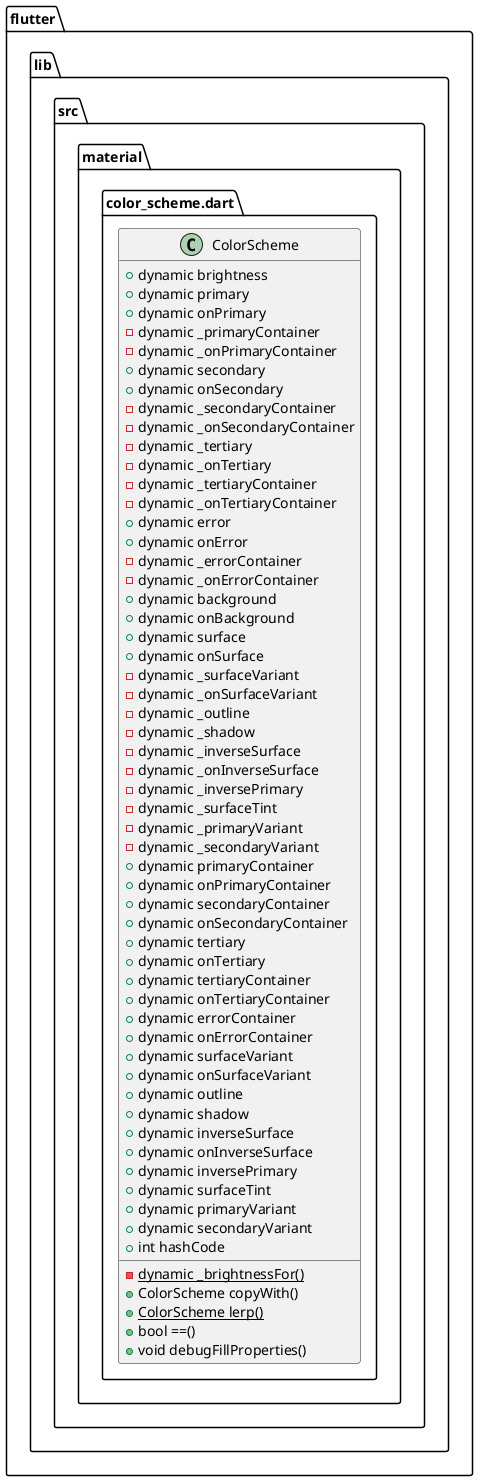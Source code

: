 @startuml
set namespaceSeparator ::

class "flutter::lib::src::material::color_scheme.dart::ColorScheme" {
  +dynamic brightness
  +dynamic primary
  +dynamic onPrimary
  -dynamic _primaryContainer
  -dynamic _onPrimaryContainer
  +dynamic secondary
  +dynamic onSecondary
  -dynamic _secondaryContainer
  -dynamic _onSecondaryContainer
  -dynamic _tertiary
  -dynamic _onTertiary
  -dynamic _tertiaryContainer
  -dynamic _onTertiaryContainer
  +dynamic error
  +dynamic onError
  -dynamic _errorContainer
  -dynamic _onErrorContainer
  +dynamic background
  +dynamic onBackground
  +dynamic surface
  +dynamic onSurface
  -dynamic _surfaceVariant
  -dynamic _onSurfaceVariant
  -dynamic _outline
  -dynamic _shadow
  -dynamic _inverseSurface
  -dynamic _onInverseSurface
  -dynamic _inversePrimary
  -dynamic _surfaceTint
  -dynamic _primaryVariant
  -dynamic _secondaryVariant
  +dynamic primaryContainer
  +dynamic onPrimaryContainer
  +dynamic secondaryContainer
  +dynamic onSecondaryContainer
  +dynamic tertiary
  +dynamic onTertiary
  +dynamic tertiaryContainer
  +dynamic onTertiaryContainer
  +dynamic errorContainer
  +dynamic onErrorContainer
  +dynamic surfaceVariant
  +dynamic onSurfaceVariant
  +dynamic outline
  +dynamic shadow
  +dynamic inverseSurface
  +dynamic onInverseSurface
  +dynamic inversePrimary
  +dynamic surfaceTint
  +dynamic primaryVariant
  +dynamic secondaryVariant
  +int hashCode
  {static} -dynamic _brightnessFor()
  +ColorScheme copyWith()
  {static} +ColorScheme lerp()
  +bool ==()
  +void debugFillProperties()
}


@enduml